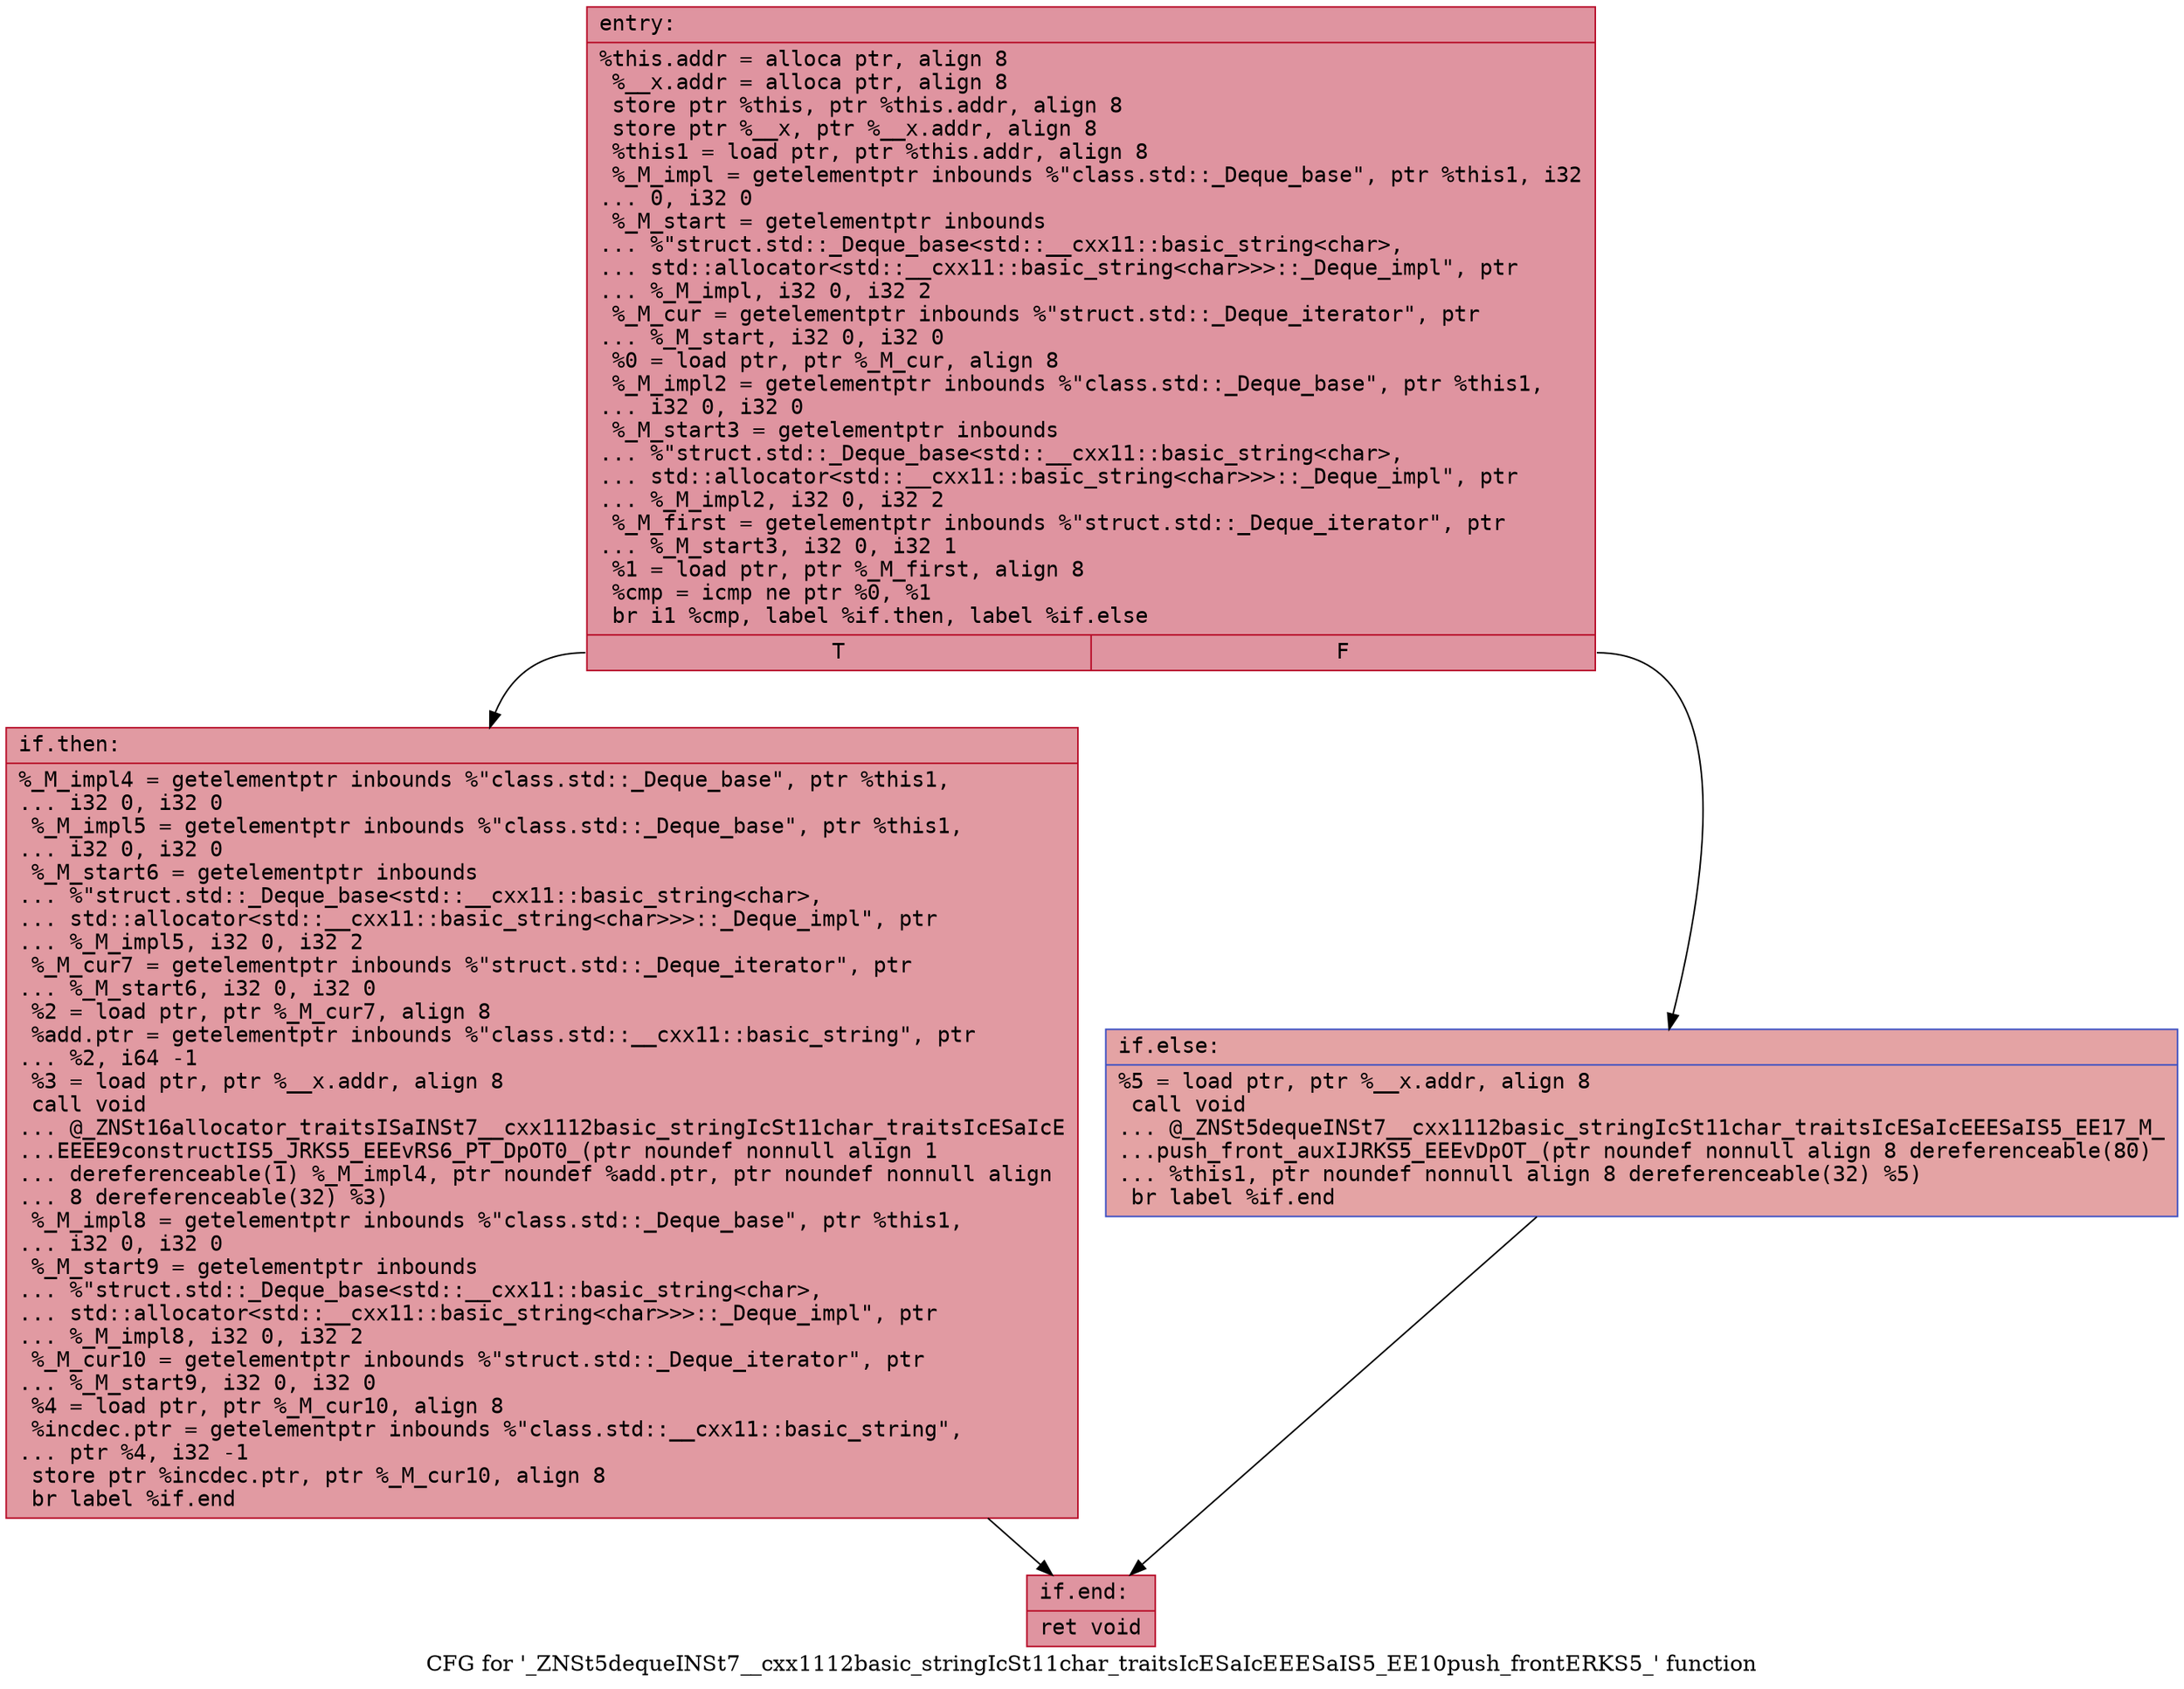 digraph "CFG for '_ZNSt5dequeINSt7__cxx1112basic_stringIcSt11char_traitsIcESaIcEEESaIS5_EE10push_frontERKS5_' function" {
	label="CFG for '_ZNSt5dequeINSt7__cxx1112basic_stringIcSt11char_traitsIcESaIcEEESaIS5_EE10push_frontERKS5_' function";

	Node0x5651cd8150b0 [shape=record,color="#b70d28ff", style=filled, fillcolor="#b70d2870" fontname="Courier",label="{entry:\l|  %this.addr = alloca ptr, align 8\l  %__x.addr = alloca ptr, align 8\l  store ptr %this, ptr %this.addr, align 8\l  store ptr %__x, ptr %__x.addr, align 8\l  %this1 = load ptr, ptr %this.addr, align 8\l  %_M_impl = getelementptr inbounds %\"class.std::_Deque_base\", ptr %this1, i32\l... 0, i32 0\l  %_M_start = getelementptr inbounds\l... %\"struct.std::_Deque_base\<std::__cxx11::basic_string\<char\>,\l... std::allocator\<std::__cxx11::basic_string\<char\>\>\>::_Deque_impl\", ptr\l... %_M_impl, i32 0, i32 2\l  %_M_cur = getelementptr inbounds %\"struct.std::_Deque_iterator\", ptr\l... %_M_start, i32 0, i32 0\l  %0 = load ptr, ptr %_M_cur, align 8\l  %_M_impl2 = getelementptr inbounds %\"class.std::_Deque_base\", ptr %this1,\l... i32 0, i32 0\l  %_M_start3 = getelementptr inbounds\l... %\"struct.std::_Deque_base\<std::__cxx11::basic_string\<char\>,\l... std::allocator\<std::__cxx11::basic_string\<char\>\>\>::_Deque_impl\", ptr\l... %_M_impl2, i32 0, i32 2\l  %_M_first = getelementptr inbounds %\"struct.std::_Deque_iterator\", ptr\l... %_M_start3, i32 0, i32 1\l  %1 = load ptr, ptr %_M_first, align 8\l  %cmp = icmp ne ptr %0, %1\l  br i1 %cmp, label %if.then, label %if.else\l|{<s0>T|<s1>F}}"];
	Node0x5651cd8150b0:s0 -> Node0x5651cd815c70[tooltip="entry -> if.then\nProbability 62.50%" ];
	Node0x5651cd8150b0:s1 -> Node0x5651cd815ce0[tooltip="entry -> if.else\nProbability 37.50%" ];
	Node0x5651cd815c70 [shape=record,color="#b70d28ff", style=filled, fillcolor="#bb1b2c70" fontname="Courier",label="{if.then:\l|  %_M_impl4 = getelementptr inbounds %\"class.std::_Deque_base\", ptr %this1,\l... i32 0, i32 0\l  %_M_impl5 = getelementptr inbounds %\"class.std::_Deque_base\", ptr %this1,\l... i32 0, i32 0\l  %_M_start6 = getelementptr inbounds\l... %\"struct.std::_Deque_base\<std::__cxx11::basic_string\<char\>,\l... std::allocator\<std::__cxx11::basic_string\<char\>\>\>::_Deque_impl\", ptr\l... %_M_impl5, i32 0, i32 2\l  %_M_cur7 = getelementptr inbounds %\"struct.std::_Deque_iterator\", ptr\l... %_M_start6, i32 0, i32 0\l  %2 = load ptr, ptr %_M_cur7, align 8\l  %add.ptr = getelementptr inbounds %\"class.std::__cxx11::basic_string\", ptr\l... %2, i64 -1\l  %3 = load ptr, ptr %__x.addr, align 8\l  call void\l... @_ZNSt16allocator_traitsISaINSt7__cxx1112basic_stringIcSt11char_traitsIcESaIcE\l...EEEE9constructIS5_JRKS5_EEEvRS6_PT_DpOT0_(ptr noundef nonnull align 1\l... dereferenceable(1) %_M_impl4, ptr noundef %add.ptr, ptr noundef nonnull align\l... 8 dereferenceable(32) %3)\l  %_M_impl8 = getelementptr inbounds %\"class.std::_Deque_base\", ptr %this1,\l... i32 0, i32 0\l  %_M_start9 = getelementptr inbounds\l... %\"struct.std::_Deque_base\<std::__cxx11::basic_string\<char\>,\l... std::allocator\<std::__cxx11::basic_string\<char\>\>\>::_Deque_impl\", ptr\l... %_M_impl8, i32 0, i32 2\l  %_M_cur10 = getelementptr inbounds %\"struct.std::_Deque_iterator\", ptr\l... %_M_start9, i32 0, i32 0\l  %4 = load ptr, ptr %_M_cur10, align 8\l  %incdec.ptr = getelementptr inbounds %\"class.std::__cxx11::basic_string\",\l... ptr %4, i32 -1\l  store ptr %incdec.ptr, ptr %_M_cur10, align 8\l  br label %if.end\l}"];
	Node0x5651cd815c70 -> Node0x5651cd816940[tooltip="if.then -> if.end\nProbability 100.00%" ];
	Node0x5651cd815ce0 [shape=record,color="#3d50c3ff", style=filled, fillcolor="#c32e3170" fontname="Courier",label="{if.else:\l|  %5 = load ptr, ptr %__x.addr, align 8\l  call void\l... @_ZNSt5dequeINSt7__cxx1112basic_stringIcSt11char_traitsIcESaIcEEESaIS5_EE17_M_\l...push_front_auxIJRKS5_EEEvDpOT_(ptr noundef nonnull align 8 dereferenceable(80)\l... %this1, ptr noundef nonnull align 8 dereferenceable(32) %5)\l  br label %if.end\l}"];
	Node0x5651cd815ce0 -> Node0x5651cd816940[tooltip="if.else -> if.end\nProbability 100.00%" ];
	Node0x5651cd816940 [shape=record,color="#b70d28ff", style=filled, fillcolor="#b70d2870" fontname="Courier",label="{if.end:\l|  ret void\l}"];
}
